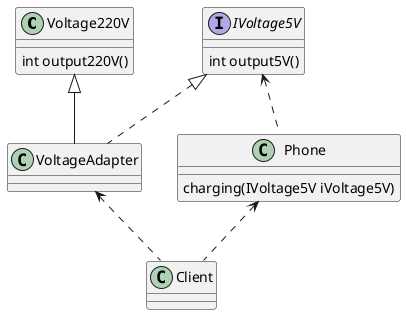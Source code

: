 @startuml
'https://plantuml.com/class-diagram

class Voltage220V {
    int output220V()
}

interface IVoltage5V{
    int output5V()
}

class VoltageAdapter

class Phone{
    charging(IVoltage5V iVoltage5V)
}

class Client


Voltage220V <|-- VoltageAdapter
IVoltage5V <|.. VoltageAdapter

IVoltage5V <.. Phone

Phone <.. Client
VoltageAdapter <.. Client

@enduml
